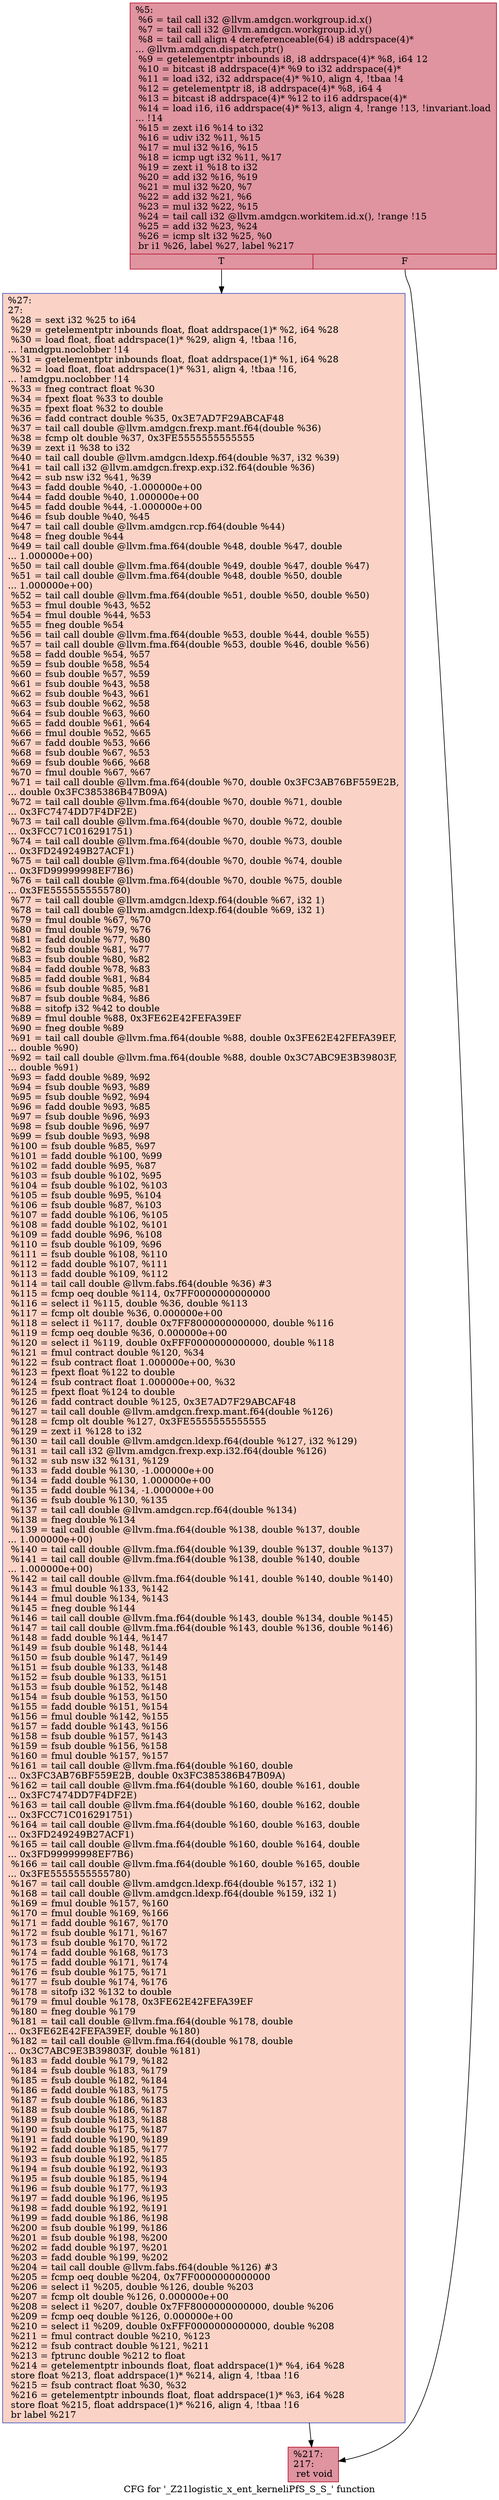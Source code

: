 digraph "CFG for '_Z21logistic_x_ent_kerneliPfS_S_S_' function" {
	label="CFG for '_Z21logistic_x_ent_kerneliPfS_S_S_' function";

	Node0x4e7a9c0 [shape=record,color="#b70d28ff", style=filled, fillcolor="#b70d2870",label="{%5:\l  %6 = tail call i32 @llvm.amdgcn.workgroup.id.x()\l  %7 = tail call i32 @llvm.amdgcn.workgroup.id.y()\l  %8 = tail call align 4 dereferenceable(64) i8 addrspace(4)*\l... @llvm.amdgcn.dispatch.ptr()\l  %9 = getelementptr inbounds i8, i8 addrspace(4)* %8, i64 12\l  %10 = bitcast i8 addrspace(4)* %9 to i32 addrspace(4)*\l  %11 = load i32, i32 addrspace(4)* %10, align 4, !tbaa !4\l  %12 = getelementptr i8, i8 addrspace(4)* %8, i64 4\l  %13 = bitcast i8 addrspace(4)* %12 to i16 addrspace(4)*\l  %14 = load i16, i16 addrspace(4)* %13, align 4, !range !13, !invariant.load\l... !14\l  %15 = zext i16 %14 to i32\l  %16 = udiv i32 %11, %15\l  %17 = mul i32 %16, %15\l  %18 = icmp ugt i32 %11, %17\l  %19 = zext i1 %18 to i32\l  %20 = add i32 %16, %19\l  %21 = mul i32 %20, %7\l  %22 = add i32 %21, %6\l  %23 = mul i32 %22, %15\l  %24 = tail call i32 @llvm.amdgcn.workitem.id.x(), !range !15\l  %25 = add i32 %23, %24\l  %26 = icmp slt i32 %25, %0\l  br i1 %26, label %27, label %217\l|{<s0>T|<s1>F}}"];
	Node0x4e7a9c0:s0 -> Node0x4e7d230;
	Node0x4e7a9c0:s1 -> Node0x4e7d2c0;
	Node0x4e7d230 [shape=record,color="#3d50c3ff", style=filled, fillcolor="#f59c7d70",label="{%27:\l27:                                               \l  %28 = sext i32 %25 to i64\l  %29 = getelementptr inbounds float, float addrspace(1)* %2, i64 %28\l  %30 = load float, float addrspace(1)* %29, align 4, !tbaa !16,\l... !amdgpu.noclobber !14\l  %31 = getelementptr inbounds float, float addrspace(1)* %1, i64 %28\l  %32 = load float, float addrspace(1)* %31, align 4, !tbaa !16,\l... !amdgpu.noclobber !14\l  %33 = fneg contract float %30\l  %34 = fpext float %33 to double\l  %35 = fpext float %32 to double\l  %36 = fadd contract double %35, 0x3E7AD7F29ABCAF48\l  %37 = tail call double @llvm.amdgcn.frexp.mant.f64(double %36)\l  %38 = fcmp olt double %37, 0x3FE5555555555555\l  %39 = zext i1 %38 to i32\l  %40 = tail call double @llvm.amdgcn.ldexp.f64(double %37, i32 %39)\l  %41 = tail call i32 @llvm.amdgcn.frexp.exp.i32.f64(double %36)\l  %42 = sub nsw i32 %41, %39\l  %43 = fadd double %40, -1.000000e+00\l  %44 = fadd double %40, 1.000000e+00\l  %45 = fadd double %44, -1.000000e+00\l  %46 = fsub double %40, %45\l  %47 = tail call double @llvm.amdgcn.rcp.f64(double %44)\l  %48 = fneg double %44\l  %49 = tail call double @llvm.fma.f64(double %48, double %47, double\l... 1.000000e+00)\l  %50 = tail call double @llvm.fma.f64(double %49, double %47, double %47)\l  %51 = tail call double @llvm.fma.f64(double %48, double %50, double\l... 1.000000e+00)\l  %52 = tail call double @llvm.fma.f64(double %51, double %50, double %50)\l  %53 = fmul double %43, %52\l  %54 = fmul double %44, %53\l  %55 = fneg double %54\l  %56 = tail call double @llvm.fma.f64(double %53, double %44, double %55)\l  %57 = tail call double @llvm.fma.f64(double %53, double %46, double %56)\l  %58 = fadd double %54, %57\l  %59 = fsub double %58, %54\l  %60 = fsub double %57, %59\l  %61 = fsub double %43, %58\l  %62 = fsub double %43, %61\l  %63 = fsub double %62, %58\l  %64 = fsub double %63, %60\l  %65 = fadd double %61, %64\l  %66 = fmul double %52, %65\l  %67 = fadd double %53, %66\l  %68 = fsub double %67, %53\l  %69 = fsub double %66, %68\l  %70 = fmul double %67, %67\l  %71 = tail call double @llvm.fma.f64(double %70, double 0x3FC3AB76BF559E2B,\l... double 0x3FC385386B47B09A)\l  %72 = tail call double @llvm.fma.f64(double %70, double %71, double\l... 0x3FC7474DD7F4DF2E)\l  %73 = tail call double @llvm.fma.f64(double %70, double %72, double\l... 0x3FCC71C016291751)\l  %74 = tail call double @llvm.fma.f64(double %70, double %73, double\l... 0x3FD249249B27ACF1)\l  %75 = tail call double @llvm.fma.f64(double %70, double %74, double\l... 0x3FD99999998EF7B6)\l  %76 = tail call double @llvm.fma.f64(double %70, double %75, double\l... 0x3FE5555555555780)\l  %77 = tail call double @llvm.amdgcn.ldexp.f64(double %67, i32 1)\l  %78 = tail call double @llvm.amdgcn.ldexp.f64(double %69, i32 1)\l  %79 = fmul double %67, %70\l  %80 = fmul double %79, %76\l  %81 = fadd double %77, %80\l  %82 = fsub double %81, %77\l  %83 = fsub double %80, %82\l  %84 = fadd double %78, %83\l  %85 = fadd double %81, %84\l  %86 = fsub double %85, %81\l  %87 = fsub double %84, %86\l  %88 = sitofp i32 %42 to double\l  %89 = fmul double %88, 0x3FE62E42FEFA39EF\l  %90 = fneg double %89\l  %91 = tail call double @llvm.fma.f64(double %88, double 0x3FE62E42FEFA39EF,\l... double %90)\l  %92 = tail call double @llvm.fma.f64(double %88, double 0x3C7ABC9E3B39803F,\l... double %91)\l  %93 = fadd double %89, %92\l  %94 = fsub double %93, %89\l  %95 = fsub double %92, %94\l  %96 = fadd double %93, %85\l  %97 = fsub double %96, %93\l  %98 = fsub double %96, %97\l  %99 = fsub double %93, %98\l  %100 = fsub double %85, %97\l  %101 = fadd double %100, %99\l  %102 = fadd double %95, %87\l  %103 = fsub double %102, %95\l  %104 = fsub double %102, %103\l  %105 = fsub double %95, %104\l  %106 = fsub double %87, %103\l  %107 = fadd double %106, %105\l  %108 = fadd double %102, %101\l  %109 = fadd double %96, %108\l  %110 = fsub double %109, %96\l  %111 = fsub double %108, %110\l  %112 = fadd double %107, %111\l  %113 = fadd double %109, %112\l  %114 = tail call double @llvm.fabs.f64(double %36) #3\l  %115 = fcmp oeq double %114, 0x7FF0000000000000\l  %116 = select i1 %115, double %36, double %113\l  %117 = fcmp olt double %36, 0.000000e+00\l  %118 = select i1 %117, double 0x7FF8000000000000, double %116\l  %119 = fcmp oeq double %36, 0.000000e+00\l  %120 = select i1 %119, double 0xFFF0000000000000, double %118\l  %121 = fmul contract double %120, %34\l  %122 = fsub contract float 1.000000e+00, %30\l  %123 = fpext float %122 to double\l  %124 = fsub contract float 1.000000e+00, %32\l  %125 = fpext float %124 to double\l  %126 = fadd contract double %125, 0x3E7AD7F29ABCAF48\l  %127 = tail call double @llvm.amdgcn.frexp.mant.f64(double %126)\l  %128 = fcmp olt double %127, 0x3FE5555555555555\l  %129 = zext i1 %128 to i32\l  %130 = tail call double @llvm.amdgcn.ldexp.f64(double %127, i32 %129)\l  %131 = tail call i32 @llvm.amdgcn.frexp.exp.i32.f64(double %126)\l  %132 = sub nsw i32 %131, %129\l  %133 = fadd double %130, -1.000000e+00\l  %134 = fadd double %130, 1.000000e+00\l  %135 = fadd double %134, -1.000000e+00\l  %136 = fsub double %130, %135\l  %137 = tail call double @llvm.amdgcn.rcp.f64(double %134)\l  %138 = fneg double %134\l  %139 = tail call double @llvm.fma.f64(double %138, double %137, double\l... 1.000000e+00)\l  %140 = tail call double @llvm.fma.f64(double %139, double %137, double %137)\l  %141 = tail call double @llvm.fma.f64(double %138, double %140, double\l... 1.000000e+00)\l  %142 = tail call double @llvm.fma.f64(double %141, double %140, double %140)\l  %143 = fmul double %133, %142\l  %144 = fmul double %134, %143\l  %145 = fneg double %144\l  %146 = tail call double @llvm.fma.f64(double %143, double %134, double %145)\l  %147 = tail call double @llvm.fma.f64(double %143, double %136, double %146)\l  %148 = fadd double %144, %147\l  %149 = fsub double %148, %144\l  %150 = fsub double %147, %149\l  %151 = fsub double %133, %148\l  %152 = fsub double %133, %151\l  %153 = fsub double %152, %148\l  %154 = fsub double %153, %150\l  %155 = fadd double %151, %154\l  %156 = fmul double %142, %155\l  %157 = fadd double %143, %156\l  %158 = fsub double %157, %143\l  %159 = fsub double %156, %158\l  %160 = fmul double %157, %157\l  %161 = tail call double @llvm.fma.f64(double %160, double\l... 0x3FC3AB76BF559E2B, double 0x3FC385386B47B09A)\l  %162 = tail call double @llvm.fma.f64(double %160, double %161, double\l... 0x3FC7474DD7F4DF2E)\l  %163 = tail call double @llvm.fma.f64(double %160, double %162, double\l... 0x3FCC71C016291751)\l  %164 = tail call double @llvm.fma.f64(double %160, double %163, double\l... 0x3FD249249B27ACF1)\l  %165 = tail call double @llvm.fma.f64(double %160, double %164, double\l... 0x3FD99999998EF7B6)\l  %166 = tail call double @llvm.fma.f64(double %160, double %165, double\l... 0x3FE5555555555780)\l  %167 = tail call double @llvm.amdgcn.ldexp.f64(double %157, i32 1)\l  %168 = tail call double @llvm.amdgcn.ldexp.f64(double %159, i32 1)\l  %169 = fmul double %157, %160\l  %170 = fmul double %169, %166\l  %171 = fadd double %167, %170\l  %172 = fsub double %171, %167\l  %173 = fsub double %170, %172\l  %174 = fadd double %168, %173\l  %175 = fadd double %171, %174\l  %176 = fsub double %175, %171\l  %177 = fsub double %174, %176\l  %178 = sitofp i32 %132 to double\l  %179 = fmul double %178, 0x3FE62E42FEFA39EF\l  %180 = fneg double %179\l  %181 = tail call double @llvm.fma.f64(double %178, double\l... 0x3FE62E42FEFA39EF, double %180)\l  %182 = tail call double @llvm.fma.f64(double %178, double\l... 0x3C7ABC9E3B39803F, double %181)\l  %183 = fadd double %179, %182\l  %184 = fsub double %183, %179\l  %185 = fsub double %182, %184\l  %186 = fadd double %183, %175\l  %187 = fsub double %186, %183\l  %188 = fsub double %186, %187\l  %189 = fsub double %183, %188\l  %190 = fsub double %175, %187\l  %191 = fadd double %190, %189\l  %192 = fadd double %185, %177\l  %193 = fsub double %192, %185\l  %194 = fsub double %192, %193\l  %195 = fsub double %185, %194\l  %196 = fsub double %177, %193\l  %197 = fadd double %196, %195\l  %198 = fadd double %192, %191\l  %199 = fadd double %186, %198\l  %200 = fsub double %199, %186\l  %201 = fsub double %198, %200\l  %202 = fadd double %197, %201\l  %203 = fadd double %199, %202\l  %204 = tail call double @llvm.fabs.f64(double %126) #3\l  %205 = fcmp oeq double %204, 0x7FF0000000000000\l  %206 = select i1 %205, double %126, double %203\l  %207 = fcmp olt double %126, 0.000000e+00\l  %208 = select i1 %207, double 0x7FF8000000000000, double %206\l  %209 = fcmp oeq double %126, 0.000000e+00\l  %210 = select i1 %209, double 0xFFF0000000000000, double %208\l  %211 = fmul contract double %210, %123\l  %212 = fsub contract double %121, %211\l  %213 = fptrunc double %212 to float\l  %214 = getelementptr inbounds float, float addrspace(1)* %4, i64 %28\l  store float %213, float addrspace(1)* %214, align 4, !tbaa !16\l  %215 = fsub contract float %30, %32\l  %216 = getelementptr inbounds float, float addrspace(1)* %3, i64 %28\l  store float %215, float addrspace(1)* %216, align 4, !tbaa !16\l  br label %217\l}"];
	Node0x4e7d230 -> Node0x4e7d2c0;
	Node0x4e7d2c0 [shape=record,color="#b70d28ff", style=filled, fillcolor="#b70d2870",label="{%217:\l217:                                              \l  ret void\l}"];
}
